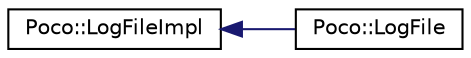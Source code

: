 digraph "Graphical Class Hierarchy"
{
 // LATEX_PDF_SIZE
  edge [fontname="Helvetica",fontsize="10",labelfontname="Helvetica",labelfontsize="10"];
  node [fontname="Helvetica",fontsize="10",shape=record];
  rankdir="LR";
  Node0 [label="Poco::LogFileImpl",height=0.2,width=0.4,color="black", fillcolor="white", style="filled",URL="$classPoco_1_1LogFileImpl.html",tooltip=" "];
  Node0 -> Node1 [dir="back",color="midnightblue",fontsize="10",style="solid",fontname="Helvetica"];
  Node1 [label="Poco::LogFile",height=0.2,width=0.4,color="black", fillcolor="white", style="filled",URL="$classPoco_1_1LogFile.html",tooltip=" "];
}
